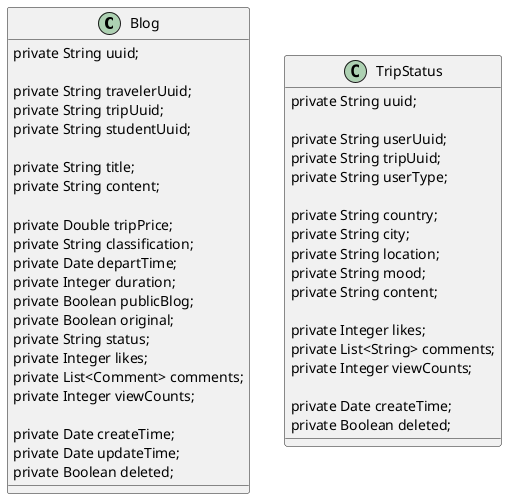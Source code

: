 @startuml

class Blog{
    private String uuid;

    private String travelerUuid;
    private String tripUuid;
    private String studentUuid;

    private String title;
    private String content;

    private Double tripPrice;
    private String classification;
    private Date departTime;
    private Integer duration;
    private Boolean publicBlog;
    private Boolean original;
    private String status;
    private Integer likes;
    private List<Comment> comments;
    private Integer viewCounts;

    private Date createTime;
    private Date updateTime;
    private Boolean deleted;

}
class TripStatus {
  private String uuid;

  private String userUuid;
  private String tripUuid;
  private String userType;

  private String country;
  private String city;
  private String location;
  private String mood;
  private String content;

  private Integer likes;
  private List<String> comments;
  private Integer viewCounts;

  private Date createTime;
  private Boolean deleted;
}
@enduml